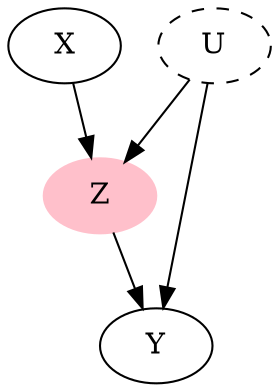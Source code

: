 digraph G11u {
    X->Z;
    U->Z,Y;
    Z->Y;
    Z[color=pink,style=filled];
    U[style=dashed];
}